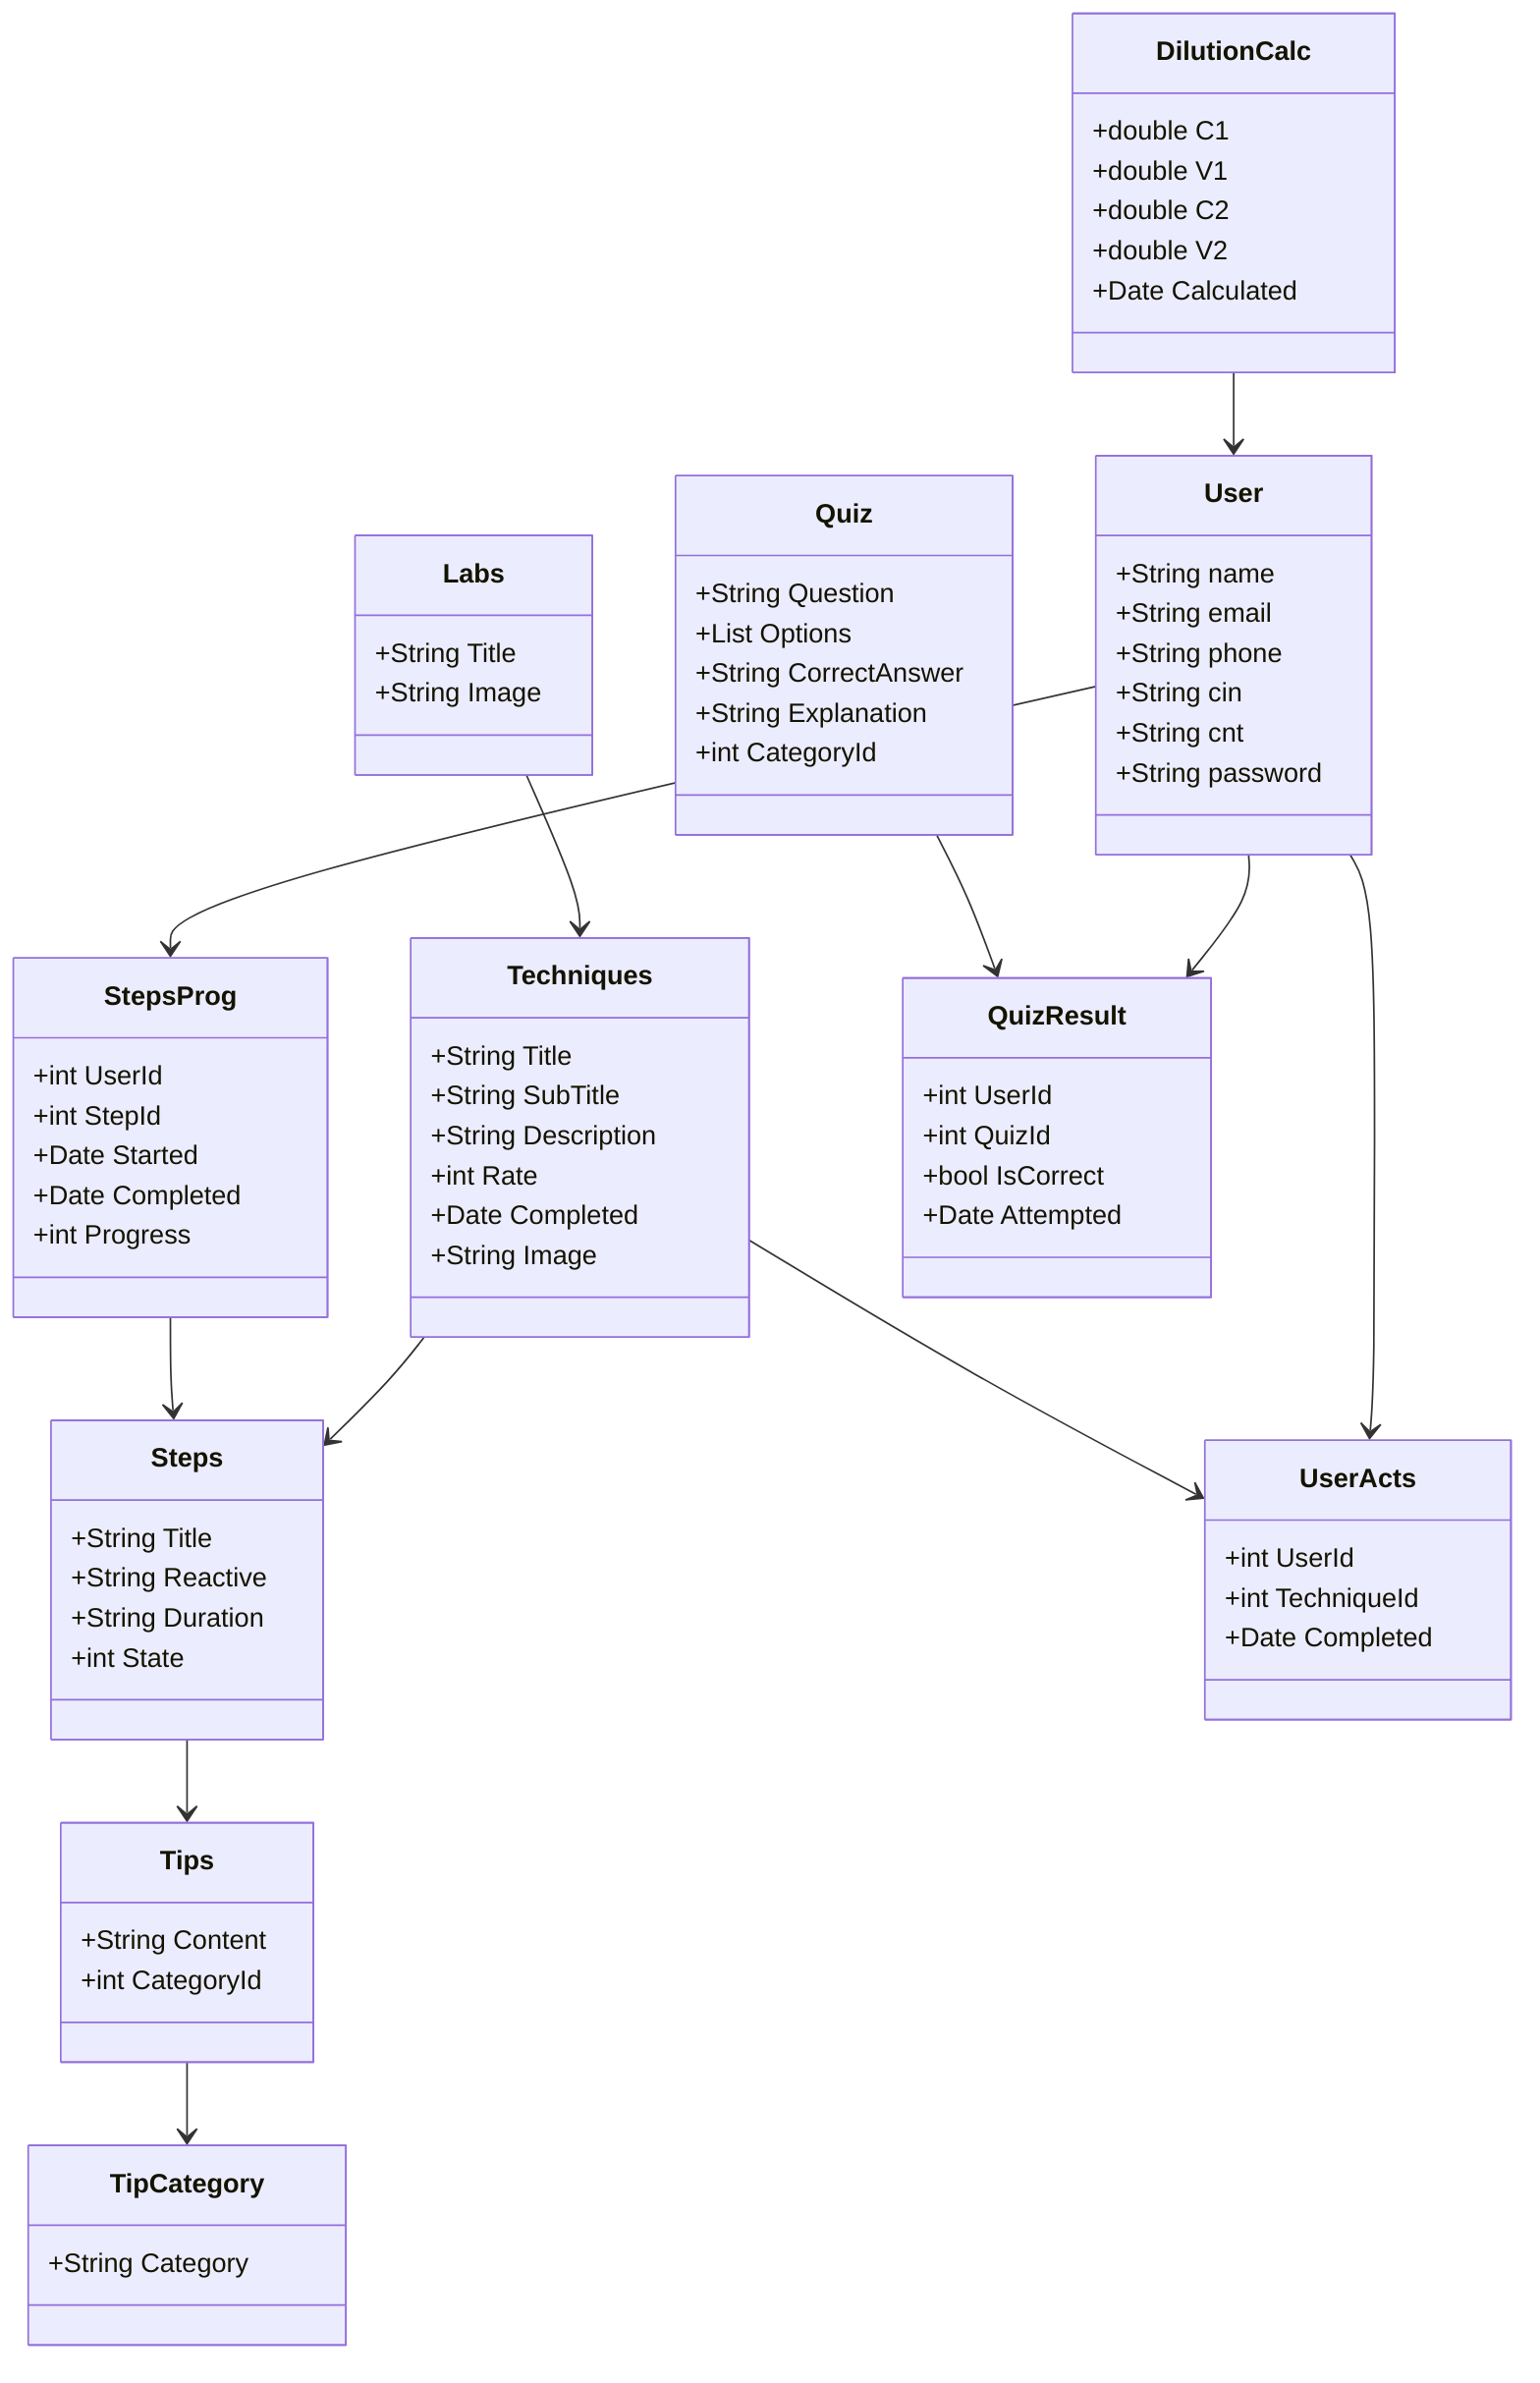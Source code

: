 classDiagram
    class User {
        +String name
        +String email
        +String phone
        +String cin
        +String cnt
        +String password
    }

    class Labs {
        +String Title
        +String Image
    }

    class Techniques {
        +String Title
        +String SubTitle
        +String Description
        +int Rate
        +Date Completed
        +String Image
    }

    class Steps {
        +String Title
        +String Reactive
        +String Duration
        +int State
    }

    class UserActs {
        +int UserId
        +int TechniqueId
        +Date Completed
    }

    class Tips {
        +String Content
        +int CategoryId
    }

    class TipCategory {
        +String Category
    }

    class StepsProg {
        +int UserId
        +int StepId
        +Date Started
        +Date Completed
        +int Progress
    }

    class DilutionCalc {
        +double C1
        +double V1
        +double C2
        +double V2
        +Date Calculated
    }

    class Quiz {
        +String Question
        +List<String> Options
        +String CorrectAnswer
        +String Explanation
        +int CategoryId
    }

    class QuizResult {
        +int UserId
        +int QuizId
        +bool IsCorrect
        +Date Attempted
    }

    %% Relationships
    User --> UserActs
    User --> StepsProg
    User --> QuizResult
    Labs --> Techniques
    Techniques --> Steps
    Techniques --> UserActs
    Steps --> Tips
    Tips --> TipCategory
    StepsProg --> Steps
    Quiz --> QuizResult
    DilutionCalc --> User